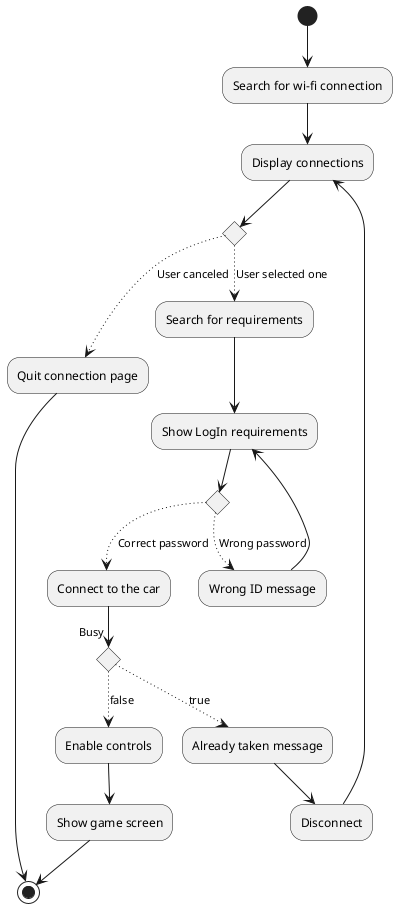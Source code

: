 @startuml
(*)  --> "Search for wi-fi connection"
--> "Display connections" as display
if "" then
..> [User selected one] "Search for requirements" as search
--> "Show LogIn requirements" as LogIn
    if "" then
    ..> [Wrong password] "Wrong ID message"
    --> LogIn
    else
    ..> [Correct password] "Connect to the car"
        if "Busy" then
        ..> [false] "Enable controls"
        --> "Show game screen"
        --> (*)
        else
        ..> [true] "Already taken message"
        --> "Disconnect"
        --> display
        endif
    endif
else
..> [User canceled] "Quit connection page"
-->(*)
@enduml